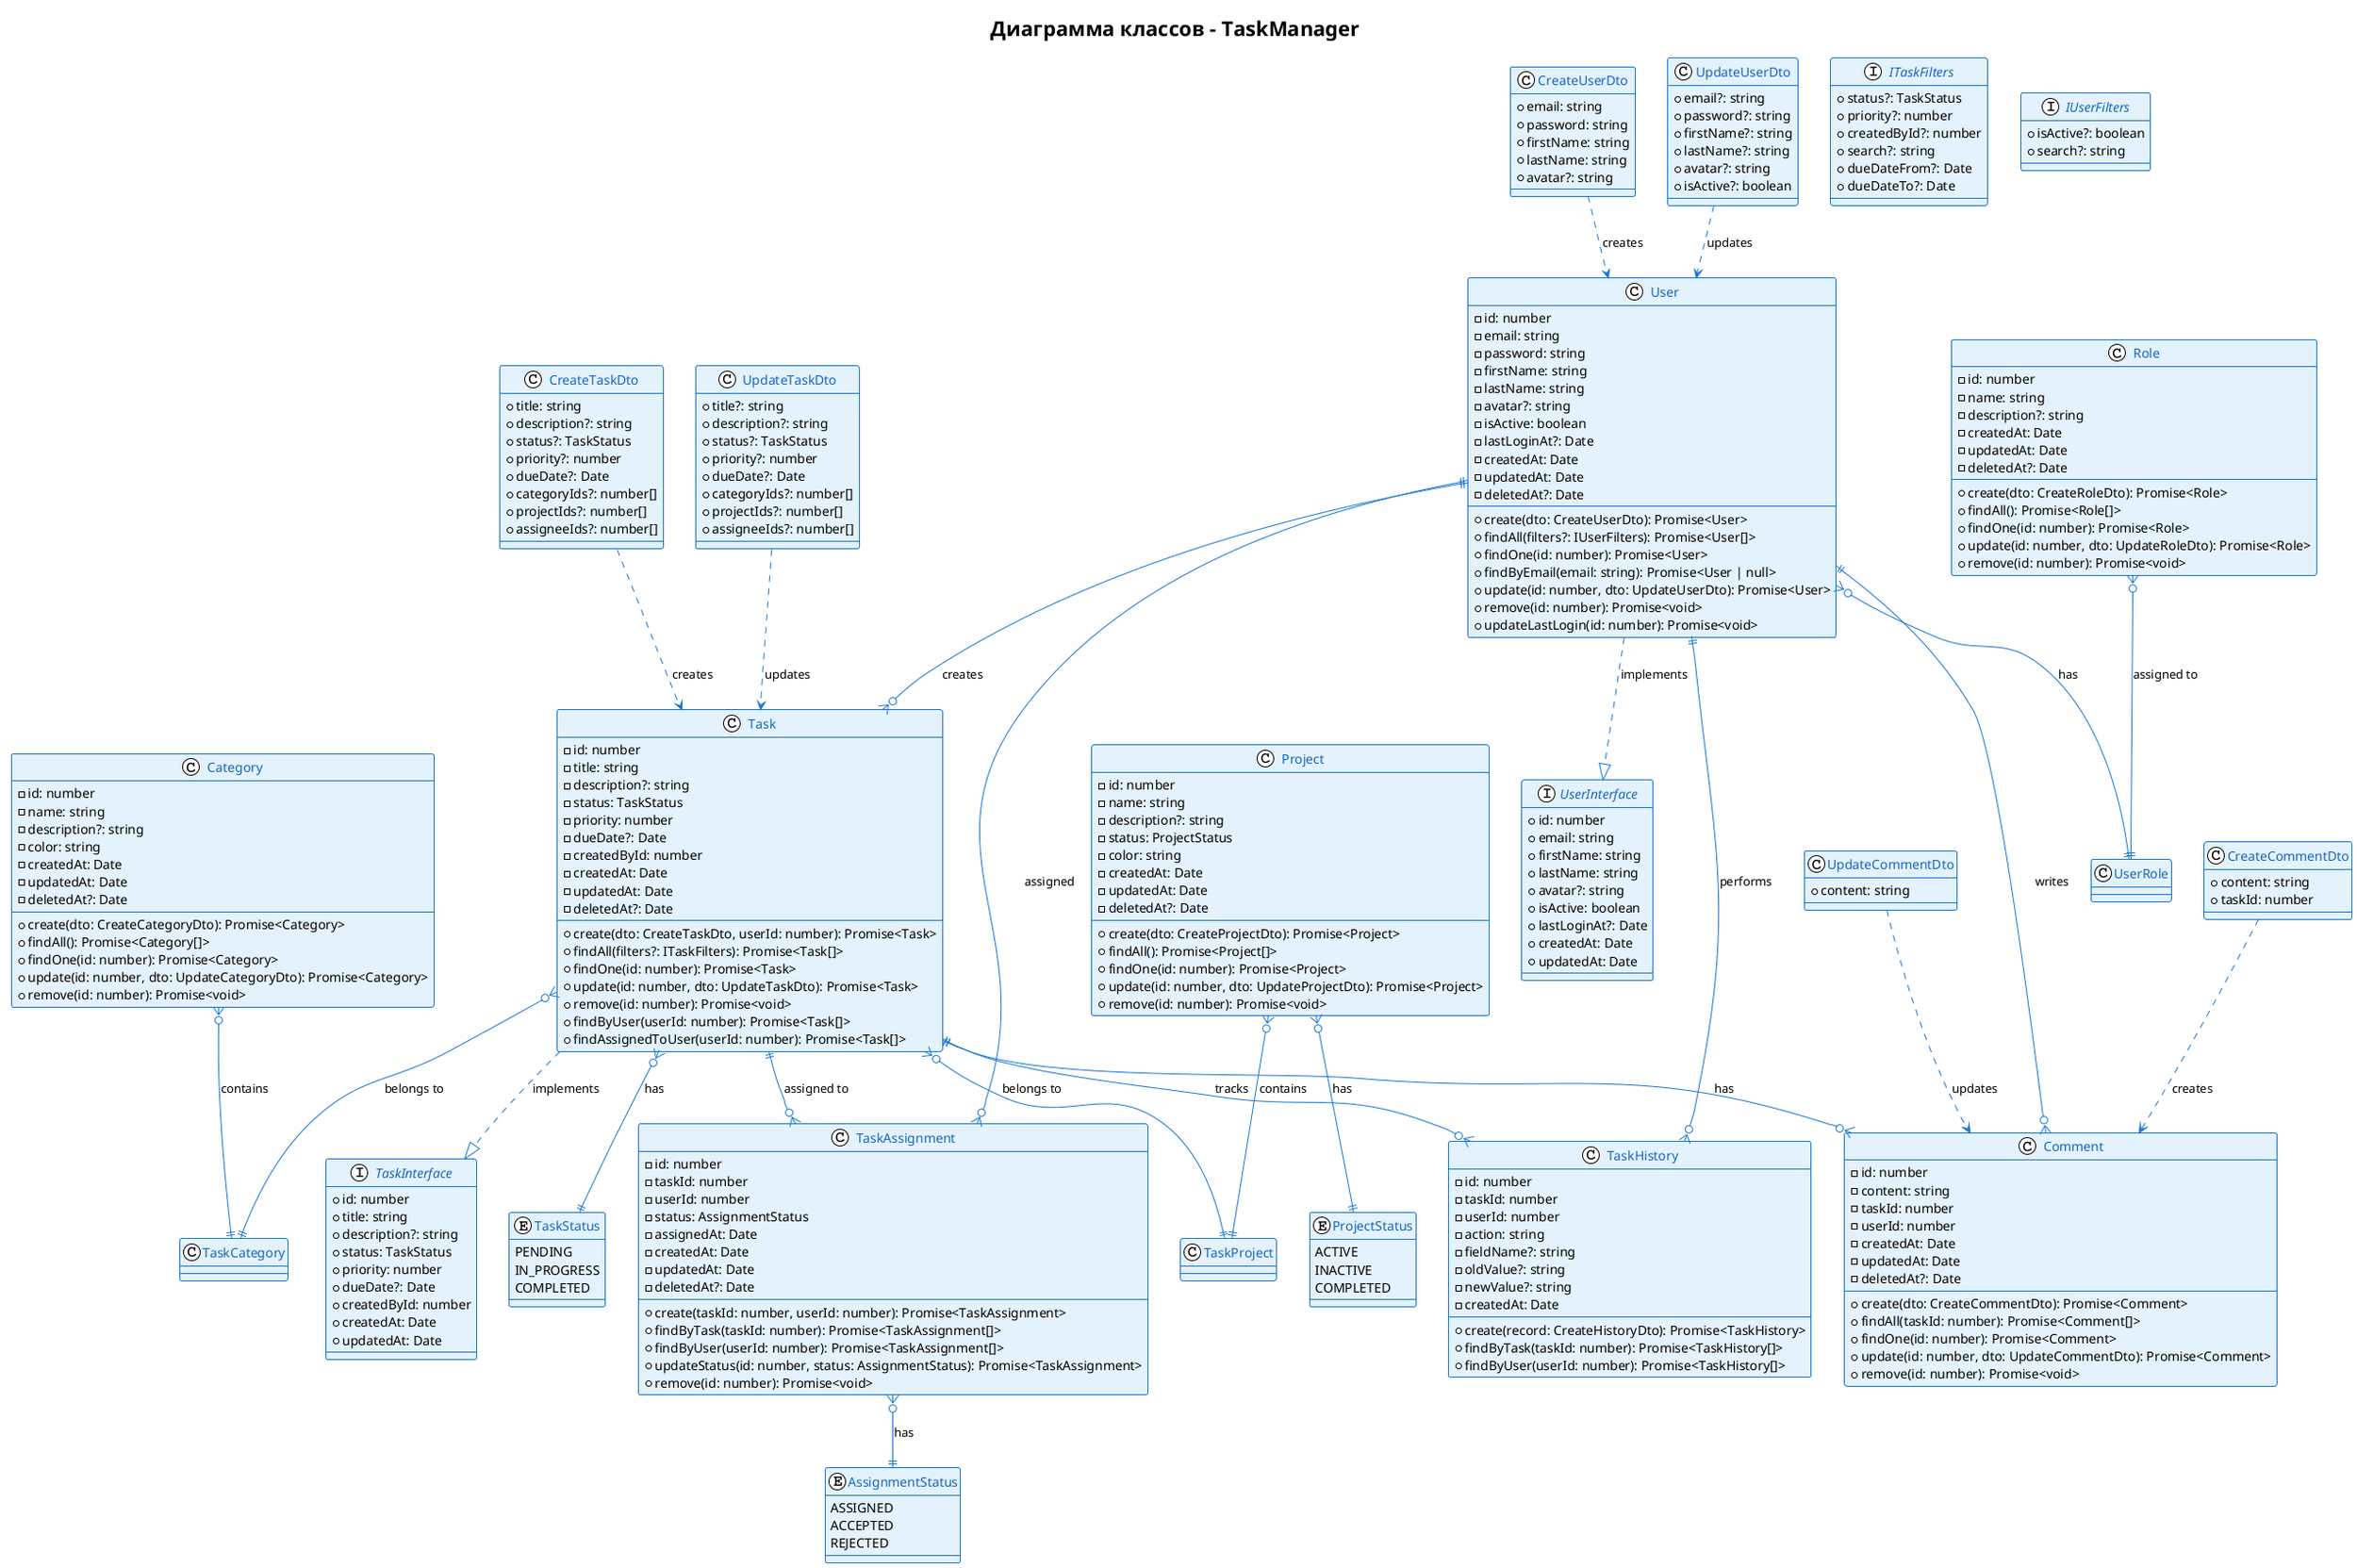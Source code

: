 @startuml TaskManager Class Diagram

!theme plain
skinparam backgroundColor #FFFFFF
skinparam class {
  BackgroundColor #E3F2FD
  BorderColor #1976D2
  FontColor #1565C0
  ArrowColor #1976D2
}
skinparam interface {
  BackgroundColor #FFF3E0
  BorderColor #FF9800
  FontColor #E65100
}

title Диаграмма классов - TaskManager

class User {
  -id: number
  -email: string
  -password: string
  -firstName: string
  -lastName: string
  -avatar?: string
  -isActive: boolean
  -lastLoginAt?: Date
  -createdAt: Date
  -updatedAt: Date
  -deletedAt?: Date
  --
  +create(dto: CreateUserDto): Promise<User>
  +findAll(filters?: IUserFilters): Promise<User[]>
  +findOne(id: number): Promise<User>
  +findByEmail(email: string): Promise<User | null>
  +update(id: number, dto: UpdateUserDto): Promise<User>
  +remove(id: number): Promise<void>
  +updateLastLogin(id: number): Promise<void>
}

class Task {
  -id: number
  -title: string
  -description?: string
  -status: TaskStatus
  -priority: number
  -dueDate?: Date
  -createdById: number
  -createdAt: Date
  -updatedAt: Date
  -deletedAt?: Date
  --
  +create(dto: CreateTaskDto, userId: number): Promise<Task>
  +findAll(filters?: ITaskFilters): Promise<Task[]>
  +findOne(id: number): Promise<Task>
  +update(id: number, dto: UpdateTaskDto): Promise<Task>
  +remove(id: number): Promise<void>
  +findByUser(userId: number): Promise<Task[]>
  +findAssignedToUser(userId: number): Promise<Task[]>
}

class Project {
  -id: number
  -name: string
  -description?: string
  -status: ProjectStatus
  -color: string
  -createdAt: Date
  -updatedAt: Date
  -deletedAt?: Date
  --
  +create(dto: CreateProjectDto): Promise<Project>
  +findAll(): Promise<Project[]>
  +findOne(id: number): Promise<Project>
  +update(id: number, dto: UpdateProjectDto): Promise<Project>
  +remove(id: number): Promise<void>
}

class Category {
  -id: number
  -name: string
  -description?: string
  -color: string
  -createdAt: Date
  -updatedAt: Date
  -deletedAt?: Date
  --
  +create(dto: CreateCategoryDto): Promise<Category>
  +findAll(): Promise<Category[]>
  +findOne(id: number): Promise<Category>
  +update(id: number, dto: UpdateCategoryDto): Promise<Category>
  +remove(id: number): Promise<void>
}

class Comment {
  -id: number
  -content: string
  -taskId: number
  -userId: number
  -createdAt: Date
  -updatedAt: Date
  -deletedAt?: Date
  --
  +create(dto: CreateCommentDto): Promise<Comment>
  +findAll(taskId: number): Promise<Comment[]>
  +findOne(id: number): Promise<Comment>
  +update(id: number, dto: UpdateCommentDto): Promise<Comment>
  +remove(id: number): Promise<void>
}

class Role {
  -id: number
  -name: string
  -description?: string
  -createdAt: Date
  -updatedAt: Date
  -deletedAt?: Date
  --
  +create(dto: CreateRoleDto): Promise<Role>
  +findAll(): Promise<Role[]>
  +findOne(id: number): Promise<Role>
  +update(id: number, dto: UpdateRoleDto): Promise<Role>
  +remove(id: number): Promise<void>
}

class TaskAssignment {
  -id: number
  -taskId: number
  -userId: number
  -status: AssignmentStatus
  -assignedAt: Date
  -createdAt: Date
  -updatedAt: Date
  -deletedAt?: Date
  --
  +create(taskId: number, userId: number): Promise<TaskAssignment>
  +findByTask(taskId: number): Promise<TaskAssignment[]>
  +findByUser(userId: number): Promise<TaskAssignment[]>
  +updateStatus(id: number, status: AssignmentStatus): Promise<TaskAssignment>
  +remove(id: number): Promise<void>
}

class TaskHistory {
  -id: number
  -taskId: number
  -userId: number
  -action: string
  -fieldName?: string
  -oldValue?: string
  -newValue?: string
  -createdAt: Date
  --
  +create(record: CreateHistoryDto): Promise<TaskHistory>
  +findByTask(taskId: number): Promise<TaskHistory[]>
  +findByUser(userId: number): Promise<TaskHistory[]>
}

' DTOs
class CreateUserDto {
  +email: string
  +password: string
  +firstName: string
  +lastName: string
  +avatar?: string
}

class UpdateUserDto {
  +email?: string
  +password?: string
  +firstName?: string
  +lastName?: string
  +avatar?: string
  +isActive?: boolean
}

class CreateTaskDto {
  +title: string
  +description?: string
  +status?: TaskStatus
  +priority?: number
  +dueDate?: Date
  +categoryIds?: number[]
  +projectIds?: number[]
  +assigneeIds?: number[]
}

class UpdateTaskDto {
  +title?: string
  +description?: string
  +status?: TaskStatus
  +priority?: number
  +dueDate?: Date
  +categoryIds?: number[]
  +projectIds?: number[]
  +assigneeIds?: number[]
}

class CreateCommentDto {
  +content: string
  +taskId: number
}

class UpdateCommentDto {
  +content: string
}

' Interfaces
interface ITaskFilters {
  +status?: TaskStatus
  +priority?: number
  +createdById?: number
  +search?: string
  +dueDateFrom?: Date
  +dueDateTo?: Date
}

interface IUserFilters {
  +isActive?: boolean
  +search?: string
}

interface TaskInterface {
  +id: number
  +title: string
  +description?: string
  +status: TaskStatus
  +priority: number
  +dueDate?: Date
  +createdById: number
  +createdAt: Date
  +updatedAt: Date
}

interface UserInterface {
  +id: number
  +email: string
  +firstName: string
  +lastName: string
  +avatar?: string
  +isActive: boolean
  +lastLoginAt?: Date
  +createdAt: Date
  +updatedAt: Date
}

' Enums
enum TaskStatus {
  PENDING
  IN_PROGRESS
  COMPLETED
}

enum ProjectStatus {
  ACTIVE
  INACTIVE
  COMPLETED
}

enum AssignmentStatus {
  ASSIGNED
  ACCEPTED
  REJECTED
}

' Relationships
User ||--o{ Task : "creates"
User ||--o{ Comment : "writes"
User ||--o{ TaskAssignment : "assigned"
User ||--o{ TaskHistory : "performs"
User }o--|| UserRole : "has"
Role }o--|| UserRole : "assigned to"

Task ||--o{ Comment : "has"
Task ||--o{ TaskAssignment : "assigned to"
Task ||--o{ TaskHistory : "tracks"
Task }o--|| TaskCategory : "belongs to"
Task }o--|| TaskProject : "belongs to"

Category }o--|| TaskCategory : "contains"
Project }o--|| TaskProject : "contains"

' DTO relationships
CreateUserDto ..> User : "creates"
UpdateUserDto ..> User : "updates"
CreateTaskDto ..> Task : "creates"
UpdateTaskDto ..> Task : "updates"
CreateCommentDto ..> Comment : "creates"
UpdateCommentDto ..> Comment : "updates"

' Interface implementations
Task ..|> TaskInterface : "implements"
User ..|> UserInterface : "implements"

' Enum usage
Task }o--|| TaskStatus : "has"
Project }o--|| ProjectStatus : "has"
TaskAssignment }o--|| AssignmentStatus : "has"

@enduml 